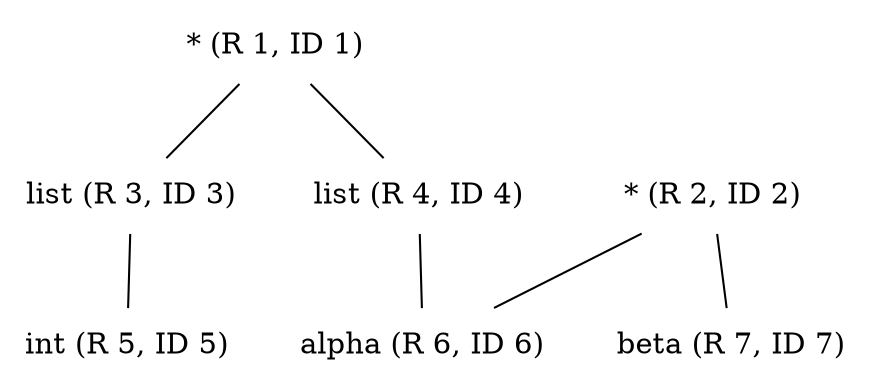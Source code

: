 graph { 

node[shape = plaintext];
	1 [label = "* (R 1, ID 1)"];
	2 [label = "* (R 2, ID 2)"];
	3 [label = "list (R 3, ID 3)"];
	4 [label = "list (R 4, ID 4)"];
	5 [label = "int (R 5, ID 5)"];
	6 [label = "alpha (R 6, ID 6)"];
	7 [label = "beta (R 7, ID 7)"];

1 -- 3;
1 -- 4;
3 -- 5;
4 -- 6;
2 -- 6;
2 -- 7;

}